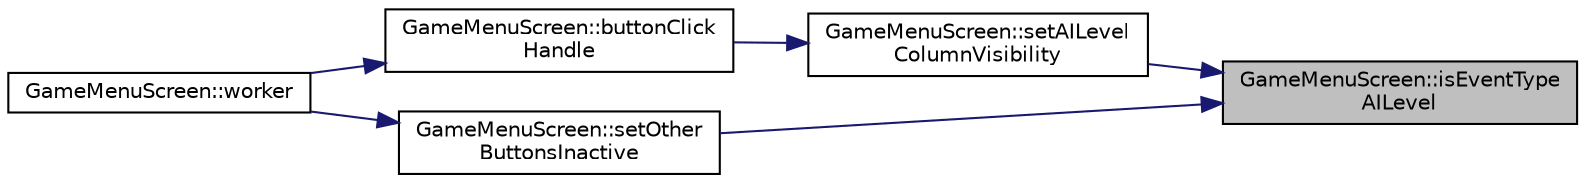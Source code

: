 digraph "GameMenuScreen::isEventTypeAILevel"
{
 // LATEX_PDF_SIZE
  edge [fontname="Helvetica",fontsize="10",labelfontname="Helvetica",labelfontsize="10"];
  node [fontname="Helvetica",fontsize="10",shape=record];
  rankdir="RL";
  Node1 [label="GameMenuScreen::isEventType\lAILevel",height=0.2,width=0.4,color="black", fillcolor="grey75", style="filled", fontcolor="black",tooltip=" "];
  Node1 -> Node2 [dir="back",color="midnightblue",fontsize="10",style="solid",fontname="Helvetica"];
  Node2 [label="GameMenuScreen::setAILevel\lColumnVisibility",height=0.2,width=0.4,color="black", fillcolor="white", style="filled",URL="$class_game_menu_screen.html#ae427ab9331af7fb8bfa52d88a0977b3e",tooltip=" "];
  Node2 -> Node3 [dir="back",color="midnightblue",fontsize="10",style="solid",fontname="Helvetica"];
  Node3 [label="GameMenuScreen::buttonClick\lHandle",height=0.2,width=0.4,color="black", fillcolor="white", style="filled",URL="$class_game_menu_screen.html#a5ec0f806edaf1275af6d9eb044e2d8f6",tooltip=" "];
  Node3 -> Node4 [dir="back",color="midnightblue",fontsize="10",style="solid",fontname="Helvetica"];
  Node4 [label="GameMenuScreen::worker",height=0.2,width=0.4,color="black", fillcolor="white", style="filled",URL="$class_game_menu_screen.html#a930fac59e5231f348579a57991246e07",tooltip=" "];
  Node1 -> Node5 [dir="back",color="midnightblue",fontsize="10",style="solid",fontname="Helvetica"];
  Node5 [label="GameMenuScreen::setOther\lButtonsInactive",height=0.2,width=0.4,color="black", fillcolor="white", style="filled",URL="$class_game_menu_screen.html#aa5f7b6ac2cb57c6f700aefe1f727bd77",tooltip=" "];
  Node5 -> Node4 [dir="back",color="midnightblue",fontsize="10",style="solid",fontname="Helvetica"];
}
